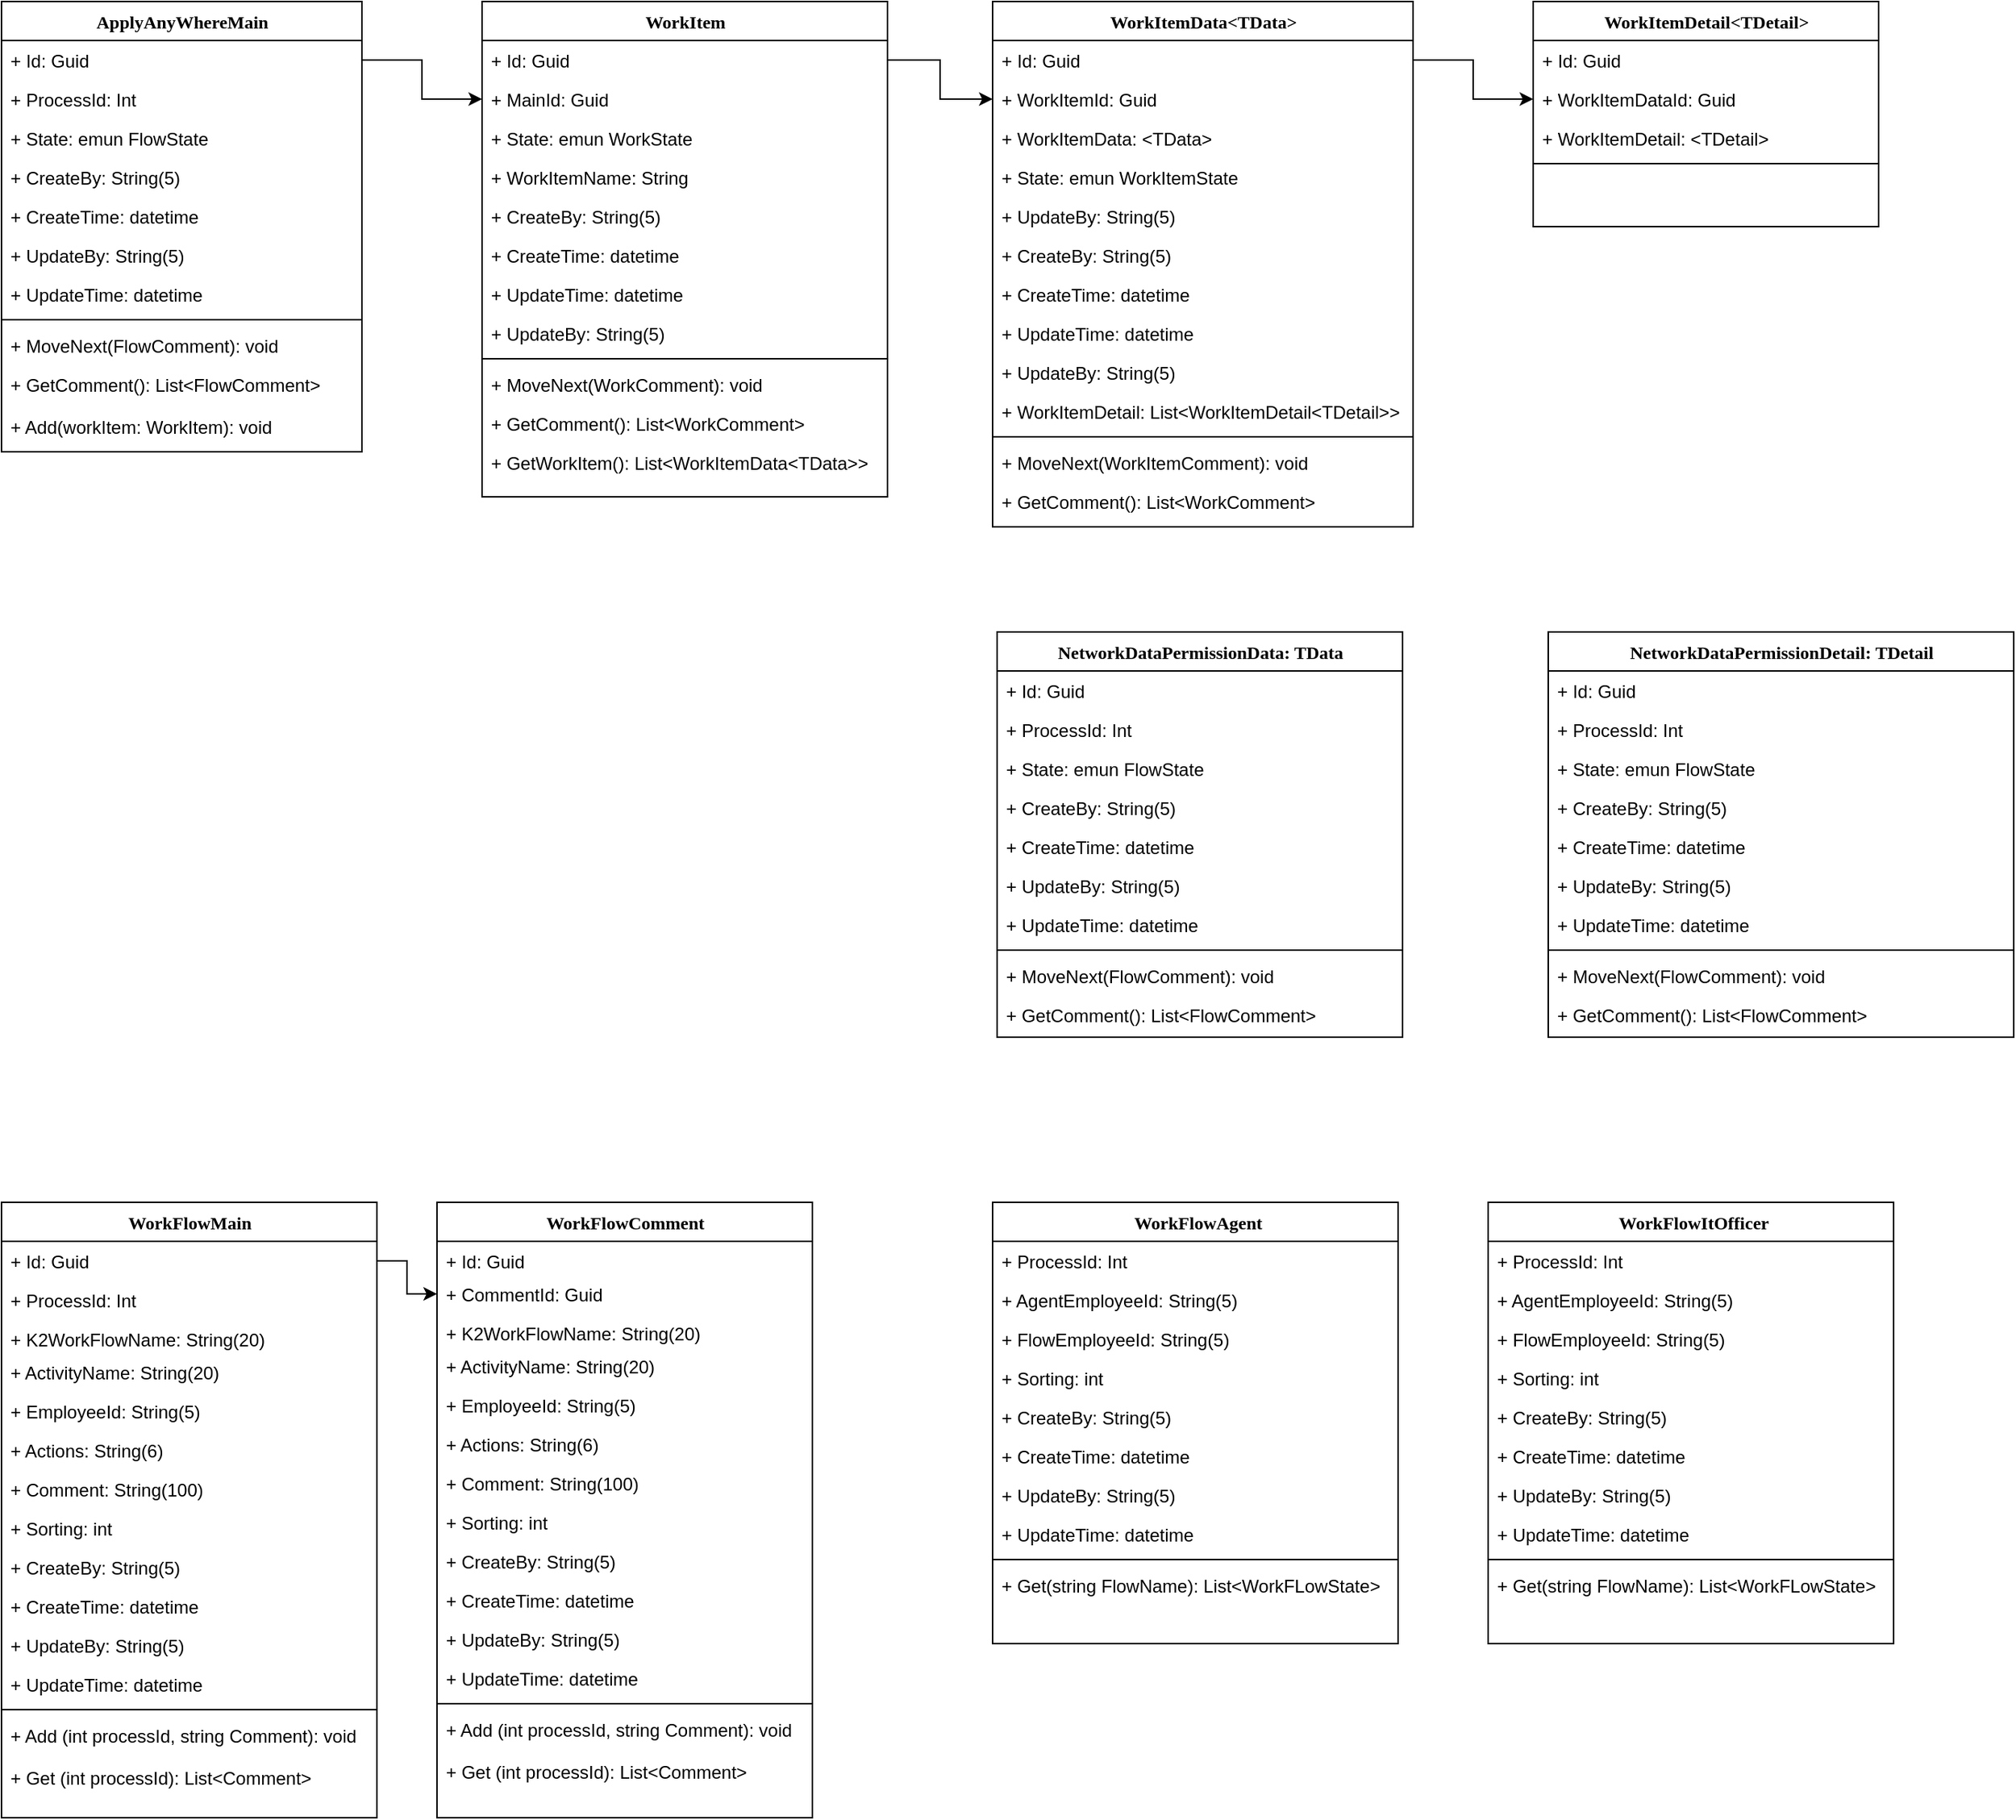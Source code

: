 <mxfile version="12.2.6" type="github" pages="1">
  <diagram name="Page-1" id="9f46799a-70d6-7492-0946-bef42562c5a5">
    <mxGraphModel dx="1339" dy="807" grid="1" gridSize="10" guides="1" tooltips="1" connect="1" arrows="1" fold="1" page="1" pageScale="1" pageWidth="1100" pageHeight="850" background="#ffffff" math="0" shadow="0">
      <root>
        <mxCell id="0"/>
        <mxCell id="1" parent="0"/>
        <mxCell id="78961159f06e98e8-56" value="WorkFlowMain" style="swimlane;html=1;fontStyle=1;align=center;verticalAlign=top;childLayout=stackLayout;horizontal=1;startSize=26;horizontalStack=0;resizeParent=1;resizeLast=0;collapsible=1;marginBottom=0;swimlaneFillColor=#ffffff;rounded=0;shadow=0;comic=0;labelBackgroundColor=none;strokeWidth=1;fillColor=none;fontFamily=Verdana;fontSize=12" parent="1" vertex="1">
          <mxGeometry x="30" y="820" width="250" height="410" as="geometry"/>
        </mxCell>
        <mxCell id="78961159f06e98e8-57" value="+ Id: Guid" style="text;html=1;strokeColor=none;fillColor=none;align=left;verticalAlign=top;spacingLeft=4;spacingRight=4;whiteSpace=wrap;overflow=hidden;rotatable=0;points=[[0,0.5],[1,0.5]];portConstraint=eastwest;" parent="78961159f06e98e8-56" vertex="1">
          <mxGeometry y="26" width="250" height="26" as="geometry"/>
        </mxCell>
        <mxCell id="78961159f06e98e8-59" value="+ ProcessId: Int" style="text;html=1;strokeColor=none;fillColor=none;align=left;verticalAlign=top;spacingLeft=4;spacingRight=4;whiteSpace=wrap;overflow=hidden;rotatable=0;points=[[0,0.5],[1,0.5]];portConstraint=eastwest;" parent="78961159f06e98e8-56" vertex="1">
          <mxGeometry y="52" width="250" height="26" as="geometry"/>
        </mxCell>
        <mxCell id="78961159f06e98e8-58" value="+ K2WorkFlowName: String(20)" style="text;html=1;strokeColor=none;fillColor=none;align=left;verticalAlign=top;spacingLeft=4;spacingRight=4;whiteSpace=wrap;overflow=hidden;rotatable=0;points=[[0,0.5],[1,0.5]];portConstraint=eastwest;" parent="78961159f06e98e8-56" vertex="1">
          <mxGeometry y="78" width="250" height="22" as="geometry"/>
        </mxCell>
        <mxCell id="78961159f06e98e8-60" value="+ ActivityName: String(20)" style="text;html=1;strokeColor=none;fillColor=none;align=left;verticalAlign=top;spacingLeft=4;spacingRight=4;whiteSpace=wrap;overflow=hidden;rotatable=0;points=[[0,0.5],[1,0.5]];portConstraint=eastwest;" parent="78961159f06e98e8-56" vertex="1">
          <mxGeometry y="100" width="250" height="26" as="geometry"/>
        </mxCell>
        <mxCell id="78961159f06e98e8-61" value="+ EmployeeId: String(5)" style="text;html=1;strokeColor=none;fillColor=none;align=left;verticalAlign=top;spacingLeft=4;spacingRight=4;whiteSpace=wrap;overflow=hidden;rotatable=0;points=[[0,0.5],[1,0.5]];portConstraint=eastwest;" parent="78961159f06e98e8-56" vertex="1">
          <mxGeometry y="126" width="250" height="26" as="geometry"/>
        </mxCell>
        <mxCell id="78961159f06e98e8-62" value="+ Actions: String(6)" style="text;html=1;strokeColor=none;fillColor=none;align=left;verticalAlign=top;spacingLeft=4;spacingRight=4;whiteSpace=wrap;overflow=hidden;rotatable=0;points=[[0,0.5],[1,0.5]];portConstraint=eastwest;" parent="78961159f06e98e8-56" vertex="1">
          <mxGeometry y="152" width="250" height="26" as="geometry"/>
        </mxCell>
        <mxCell id="78961159f06e98e8-63" value="+ Comment: String(100)" style="text;html=1;strokeColor=none;fillColor=none;align=left;verticalAlign=top;spacingLeft=4;spacingRight=4;whiteSpace=wrap;overflow=hidden;rotatable=0;points=[[0,0.5],[1,0.5]];portConstraint=eastwest;" parent="78961159f06e98e8-56" vertex="1">
          <mxGeometry y="178" width="250" height="26" as="geometry"/>
        </mxCell>
        <mxCell id="In3Ys8xlSH9vgpzraekV-3" value="+ Sorting: int" style="text;html=1;strokeColor=none;fillColor=none;align=left;verticalAlign=top;spacingLeft=4;spacingRight=4;whiteSpace=wrap;overflow=hidden;rotatable=0;points=[[0,0.5],[1,0.5]];portConstraint=eastwest;" parent="78961159f06e98e8-56" vertex="1">
          <mxGeometry y="204" width="250" height="26" as="geometry"/>
        </mxCell>
        <mxCell id="In3Ys8xlSH9vgpzraekV-7" value="+ CreateBy: String(5)" style="text;html=1;strokeColor=none;fillColor=none;align=left;verticalAlign=top;spacingLeft=4;spacingRight=4;whiteSpace=wrap;overflow=hidden;rotatable=0;points=[[0,0.5],[1,0.5]];portConstraint=eastwest;" parent="78961159f06e98e8-56" vertex="1">
          <mxGeometry y="230" width="250" height="26" as="geometry"/>
        </mxCell>
        <mxCell id="In3Ys8xlSH9vgpzraekV-4" value="+ CreateTime:&amp;nbsp;datetime" style="text;html=1;strokeColor=none;fillColor=none;align=left;verticalAlign=top;spacingLeft=4;spacingRight=4;whiteSpace=wrap;overflow=hidden;rotatable=0;points=[[0,0.5],[1,0.5]];portConstraint=eastwest;" parent="78961159f06e98e8-56" vertex="1">
          <mxGeometry y="256" width="250" height="26" as="geometry"/>
        </mxCell>
        <mxCell id="In3Ys8xlSH9vgpzraekV-6" value="+ UpdateBy: String(5)" style="text;html=1;strokeColor=none;fillColor=none;align=left;verticalAlign=top;spacingLeft=4;spacingRight=4;whiteSpace=wrap;overflow=hidden;rotatable=0;points=[[0,0.5],[1,0.5]];portConstraint=eastwest;" parent="78961159f06e98e8-56" vertex="1">
          <mxGeometry y="282" width="250" height="26" as="geometry"/>
        </mxCell>
        <mxCell id="In3Ys8xlSH9vgpzraekV-5" value="+ UpdateTime:&amp;nbsp;datetime" style="text;html=1;strokeColor=none;fillColor=none;align=left;verticalAlign=top;spacingLeft=4;spacingRight=4;whiteSpace=wrap;overflow=hidden;rotatable=0;points=[[0,0.5],[1,0.5]];portConstraint=eastwest;" parent="78961159f06e98e8-56" vertex="1">
          <mxGeometry y="308" width="250" height="26" as="geometry"/>
        </mxCell>
        <mxCell id="78961159f06e98e8-64" value="" style="line;html=1;strokeWidth=1;fillColor=none;align=left;verticalAlign=middle;spacingTop=-1;spacingLeft=3;spacingRight=3;rotatable=0;labelPosition=right;points=[];portConstraint=eastwest;" parent="78961159f06e98e8-56" vertex="1">
          <mxGeometry y="334" width="250" height="8" as="geometry"/>
        </mxCell>
        <mxCell id="78961159f06e98e8-65" value="+ Add (int processId, string Comment): void" style="text;html=1;strokeColor=none;fillColor=none;align=left;verticalAlign=top;spacingLeft=4;spacingRight=4;whiteSpace=wrap;overflow=hidden;rotatable=0;points=[[0,0.5],[1,0.5]];portConstraint=eastwest;" parent="78961159f06e98e8-56" vertex="1">
          <mxGeometry y="342" width="250" height="28" as="geometry"/>
        </mxCell>
        <mxCell id="78961159f06e98e8-66" value="+ Get (int processId): List&amp;lt;Comment&amp;gt;" style="text;html=1;strokeColor=none;fillColor=none;align=left;verticalAlign=top;spacingLeft=4;spacingRight=4;whiteSpace=wrap;overflow=hidden;rotatable=0;points=[[0,0.5],[1,0.5]];portConstraint=eastwest;" parent="78961159f06e98e8-56" vertex="1">
          <mxGeometry y="370" width="250" height="30" as="geometry"/>
        </mxCell>
        <mxCell id="78961159f06e98e8-69" value="&amp;nbsp;WorkFlowAgent" style="swimlane;html=1;fontStyle=1;align=center;verticalAlign=top;childLayout=stackLayout;horizontal=1;startSize=26;horizontalStack=0;resizeParent=1;resizeLast=0;collapsible=1;marginBottom=0;swimlaneFillColor=#ffffff;rounded=0;shadow=0;comic=0;labelBackgroundColor=none;strokeWidth=1;fillColor=none;fontFamily=Verdana;fontSize=12" parent="1" vertex="1">
          <mxGeometry x="690" y="820" width="270" height="294" as="geometry"/>
        </mxCell>
        <mxCell id="In3Ys8xlSH9vgpzraekV-76" value="+ ProcessId: Int" style="text;html=1;strokeColor=none;fillColor=none;align=left;verticalAlign=top;spacingLeft=4;spacingRight=4;whiteSpace=wrap;overflow=hidden;rotatable=0;points=[[0,0.5],[1,0.5]];portConstraint=eastwest;" parent="78961159f06e98e8-69" vertex="1">
          <mxGeometry y="26" width="270" height="26" as="geometry"/>
        </mxCell>
        <mxCell id="78961159f06e98e8-72" value="+ AgentEmployeeId: String(5)" style="text;html=1;strokeColor=none;fillColor=none;align=left;verticalAlign=top;spacingLeft=4;spacingRight=4;whiteSpace=wrap;overflow=hidden;rotatable=0;points=[[0,0.5],[1,0.5]];portConstraint=eastwest;" parent="78961159f06e98e8-69" vertex="1">
          <mxGeometry y="52" width="270" height="26" as="geometry"/>
        </mxCell>
        <mxCell id="In3Ys8xlSH9vgpzraekV-77" value="+ FlowEmployeeId: String(5)" style="text;html=1;strokeColor=none;fillColor=none;align=left;verticalAlign=top;spacingLeft=4;spacingRight=4;whiteSpace=wrap;overflow=hidden;rotatable=0;points=[[0,0.5],[1,0.5]];portConstraint=eastwest;" parent="78961159f06e98e8-69" vertex="1">
          <mxGeometry y="78" width="270" height="26" as="geometry"/>
        </mxCell>
        <mxCell id="In3Ys8xlSH9vgpzraekV-8" value="+ Sorting: int" style="text;html=1;strokeColor=none;fillColor=none;align=left;verticalAlign=top;spacingLeft=4;spacingRight=4;whiteSpace=wrap;overflow=hidden;rotatable=0;points=[[0,0.5],[1,0.5]];portConstraint=eastwest;" parent="78961159f06e98e8-69" vertex="1">
          <mxGeometry y="104" width="270" height="26" as="geometry"/>
        </mxCell>
        <mxCell id="In3Ys8xlSH9vgpzraekV-10" value="+ CreateBy: String(5)" style="text;html=1;strokeColor=none;fillColor=none;align=left;verticalAlign=top;spacingLeft=4;spacingRight=4;whiteSpace=wrap;overflow=hidden;rotatable=0;points=[[0,0.5],[1,0.5]];portConstraint=eastwest;" parent="78961159f06e98e8-69" vertex="1">
          <mxGeometry y="130" width="270" height="26" as="geometry"/>
        </mxCell>
        <mxCell id="In3Ys8xlSH9vgpzraekV-9" value="+ CreateTime:&amp;nbsp;datetime" style="text;html=1;strokeColor=none;fillColor=none;align=left;verticalAlign=top;spacingLeft=4;spacingRight=4;whiteSpace=wrap;overflow=hidden;rotatable=0;points=[[0,0.5],[1,0.5]];portConstraint=eastwest;" parent="78961159f06e98e8-69" vertex="1">
          <mxGeometry y="156" width="270" height="26" as="geometry"/>
        </mxCell>
        <mxCell id="In3Ys8xlSH9vgpzraekV-12" value="+ UpdateBy: String(5)" style="text;html=1;strokeColor=none;fillColor=none;align=left;verticalAlign=top;spacingLeft=4;spacingRight=4;whiteSpace=wrap;overflow=hidden;rotatable=0;points=[[0,0.5],[1,0.5]];portConstraint=eastwest;" parent="78961159f06e98e8-69" vertex="1">
          <mxGeometry y="182" width="270" height="26" as="geometry"/>
        </mxCell>
        <mxCell id="In3Ys8xlSH9vgpzraekV-11" value="+ UpdateTime:&amp;nbsp;datetime" style="text;html=1;strokeColor=none;fillColor=none;align=left;verticalAlign=top;spacingLeft=4;spacingRight=4;whiteSpace=wrap;overflow=hidden;rotatable=0;points=[[0,0.5],[1,0.5]];portConstraint=eastwest;" parent="78961159f06e98e8-69" vertex="1">
          <mxGeometry y="208" width="270" height="26" as="geometry"/>
        </mxCell>
        <mxCell id="78961159f06e98e8-77" value="" style="line;html=1;strokeWidth=1;fillColor=none;align=left;verticalAlign=middle;spacingTop=-1;spacingLeft=3;spacingRight=3;rotatable=0;labelPosition=right;points=[];portConstraint=eastwest;" parent="78961159f06e98e8-69" vertex="1">
          <mxGeometry y="234" width="270" height="8" as="geometry"/>
        </mxCell>
        <mxCell id="78961159f06e98e8-78" value="+ Get(string FlowName): List&amp;lt;WorkFLowState&amp;gt;" style="text;html=1;strokeColor=none;fillColor=none;align=left;verticalAlign=top;spacingLeft=4;spacingRight=4;whiteSpace=wrap;overflow=hidden;rotatable=0;points=[[0,0.5],[1,0.5]];portConstraint=eastwest;" parent="78961159f06e98e8-69" vertex="1">
          <mxGeometry y="242" width="270" height="26" as="geometry"/>
        </mxCell>
        <mxCell id="78961159f06e98e8-82" value="ApplyAnyWhereMain" style="swimlane;html=1;fontStyle=1;align=center;verticalAlign=top;childLayout=stackLayout;horizontal=1;startSize=26;horizontalStack=0;resizeParent=1;resizeLast=0;collapsible=1;marginBottom=0;swimlaneFillColor=#ffffff;rounded=0;shadow=0;comic=0;labelBackgroundColor=none;strokeWidth=1;fillColor=none;fontFamily=Verdana;fontSize=12" parent="1" vertex="1">
          <mxGeometry x="30" y="20" width="240" height="300" as="geometry"/>
        </mxCell>
        <mxCell id="In3Ys8xlSH9vgpzraekV-13" value="+ Id: Guid" style="text;html=1;strokeColor=none;fillColor=none;align=left;verticalAlign=top;spacingLeft=4;spacingRight=4;whiteSpace=wrap;overflow=hidden;rotatable=0;points=[[0,0.5],[1,0.5]];portConstraint=eastwest;" parent="78961159f06e98e8-82" vertex="1">
          <mxGeometry y="26" width="240" height="26" as="geometry"/>
        </mxCell>
        <mxCell id="In3Ys8xlSH9vgpzraekV-14" value="+ ProcessId: Int" style="text;html=1;strokeColor=none;fillColor=none;align=left;verticalAlign=top;spacingLeft=4;spacingRight=4;whiteSpace=wrap;overflow=hidden;rotatable=0;points=[[0,0.5],[1,0.5]];portConstraint=eastwest;" parent="78961159f06e98e8-82" vertex="1">
          <mxGeometry y="52" width="240" height="26" as="geometry"/>
        </mxCell>
        <mxCell id="78961159f06e98e8-83" value="+ State:&amp;nbsp;emun FlowState" style="text;html=1;strokeColor=none;fillColor=none;align=left;verticalAlign=top;spacingLeft=4;spacingRight=4;whiteSpace=wrap;overflow=hidden;rotatable=0;points=[[0,0.5],[1,0.5]];portConstraint=eastwest;" parent="78961159f06e98e8-82" vertex="1">
          <mxGeometry y="78" width="240" height="26" as="geometry"/>
        </mxCell>
        <mxCell id="In3Ys8xlSH9vgpzraekV-17" value="+ CreateBy: String(5)" style="text;html=1;strokeColor=none;fillColor=none;align=left;verticalAlign=top;spacingLeft=4;spacingRight=4;whiteSpace=wrap;overflow=hidden;rotatable=0;points=[[0,0.5],[1,0.5]];portConstraint=eastwest;" parent="78961159f06e98e8-82" vertex="1">
          <mxGeometry y="104" width="240" height="26" as="geometry"/>
        </mxCell>
        <mxCell id="In3Ys8xlSH9vgpzraekV-16" value="+ CreateTime:&amp;nbsp;datetime" style="text;html=1;strokeColor=none;fillColor=none;align=left;verticalAlign=top;spacingLeft=4;spacingRight=4;whiteSpace=wrap;overflow=hidden;rotatable=0;points=[[0,0.5],[1,0.5]];portConstraint=eastwest;" parent="78961159f06e98e8-82" vertex="1">
          <mxGeometry y="130" width="240" height="26" as="geometry"/>
        </mxCell>
        <mxCell id="In3Ys8xlSH9vgpzraekV-19" value="+ UpdateBy: String(5)" style="text;html=1;strokeColor=none;fillColor=none;align=left;verticalAlign=top;spacingLeft=4;spacingRight=4;whiteSpace=wrap;overflow=hidden;rotatable=0;points=[[0,0.5],[1,0.5]];portConstraint=eastwest;" parent="78961159f06e98e8-82" vertex="1">
          <mxGeometry y="156" width="240" height="26" as="geometry"/>
        </mxCell>
        <mxCell id="In3Ys8xlSH9vgpzraekV-18" value="+ UpdateTime:&amp;nbsp;datetime" style="text;html=1;strokeColor=none;fillColor=none;align=left;verticalAlign=top;spacingLeft=4;spacingRight=4;whiteSpace=wrap;overflow=hidden;rotatable=0;points=[[0,0.5],[1,0.5]];portConstraint=eastwest;" parent="78961159f06e98e8-82" vertex="1">
          <mxGeometry y="182" width="240" height="26" as="geometry"/>
        </mxCell>
        <mxCell id="78961159f06e98e8-90" value="" style="line;html=1;strokeWidth=1;fillColor=none;align=left;verticalAlign=middle;spacingTop=-1;spacingLeft=3;spacingRight=3;rotatable=0;labelPosition=right;points=[];portConstraint=eastwest;" parent="78961159f06e98e8-82" vertex="1">
          <mxGeometry y="208" width="240" height="8" as="geometry"/>
        </mxCell>
        <mxCell id="78961159f06e98e8-91" value="+ MoveNext(FlowComment): void" style="text;html=1;strokeColor=none;fillColor=none;align=left;verticalAlign=top;spacingLeft=4;spacingRight=4;whiteSpace=wrap;overflow=hidden;rotatable=0;points=[[0,0.5],[1,0.5]];portConstraint=eastwest;" parent="78961159f06e98e8-82" vertex="1">
          <mxGeometry y="216" width="240" height="26" as="geometry"/>
        </mxCell>
        <mxCell id="78961159f06e98e8-94" value="+ GetComment(): List&amp;lt;FlowComment&amp;gt;" style="text;html=1;strokeColor=none;fillColor=none;align=left;verticalAlign=top;spacingLeft=4;spacingRight=4;whiteSpace=wrap;overflow=hidden;rotatable=0;points=[[0,0.5],[1,0.5]];portConstraint=eastwest;" parent="78961159f06e98e8-82" vertex="1">
          <mxGeometry y="242" width="240" height="28" as="geometry"/>
        </mxCell>
        <mxCell id="j1_fkVhK-529KlRFZJIv-35" value="+ Add(workItem: WorkItem): void" style="text;html=1;strokeColor=none;fillColor=none;align=left;verticalAlign=top;spacingLeft=4;spacingRight=4;whiteSpace=wrap;overflow=hidden;rotatable=0;points=[[0,0.5],[1,0.5]];portConstraint=eastwest;" vertex="1" parent="78961159f06e98e8-82">
          <mxGeometry y="270" width="240" height="28" as="geometry"/>
        </mxCell>
        <mxCell id="78961159f06e98e8-95" value="WorkItem" style="swimlane;html=1;fontStyle=1;align=center;verticalAlign=top;childLayout=stackLayout;horizontal=1;startSize=26;horizontalStack=0;resizeParent=1;resizeLast=0;collapsible=1;marginBottom=0;swimlaneFillColor=#ffffff;rounded=0;shadow=0;comic=0;labelBackgroundColor=none;strokeWidth=1;fillColor=none;fontFamily=Verdana;fontSize=12" parent="1" vertex="1">
          <mxGeometry x="350" y="20" width="270" height="330" as="geometry"/>
        </mxCell>
        <mxCell id="78961159f06e98e8-96" value="+ Id: Guid" style="text;html=1;strokeColor=none;fillColor=none;align=left;verticalAlign=top;spacingLeft=4;spacingRight=4;whiteSpace=wrap;overflow=hidden;rotatable=0;points=[[0,0.5],[1,0.5]];portConstraint=eastwest;" parent="78961159f06e98e8-95" vertex="1">
          <mxGeometry y="26" width="270" height="26" as="geometry"/>
        </mxCell>
        <mxCell id="78961159f06e98e8-97" value="+ MainId: Guid" style="text;html=1;strokeColor=none;fillColor=none;align=left;verticalAlign=top;spacingLeft=4;spacingRight=4;whiteSpace=wrap;overflow=hidden;rotatable=0;points=[[0,0.5],[1,0.5]];portConstraint=eastwest;" parent="78961159f06e98e8-95" vertex="1">
          <mxGeometry y="52" width="270" height="26" as="geometry"/>
        </mxCell>
        <mxCell id="In3Ys8xlSH9vgpzraekV-54" value="+ State:&amp;nbsp;emun WorkState" style="text;html=1;strokeColor=none;fillColor=none;align=left;verticalAlign=top;spacingLeft=4;spacingRight=4;whiteSpace=wrap;overflow=hidden;rotatable=0;points=[[0,0.5],[1,0.5]];portConstraint=eastwest;" parent="78961159f06e98e8-95" vertex="1">
          <mxGeometry y="78" width="270" height="26" as="geometry"/>
        </mxCell>
        <mxCell id="78961159f06e98e8-98" value="+ WorkItemName: String" style="text;html=1;strokeColor=none;fillColor=none;align=left;verticalAlign=top;spacingLeft=4;spacingRight=4;whiteSpace=wrap;overflow=hidden;rotatable=0;points=[[0,0.5],[1,0.5]];portConstraint=eastwest;" parent="78961159f06e98e8-95" vertex="1">
          <mxGeometry y="104" width="270" height="26" as="geometry"/>
        </mxCell>
        <mxCell id="In3Ys8xlSH9vgpzraekV-23" value="+ CreateBy: String(5)" style="text;html=1;strokeColor=none;fillColor=none;align=left;verticalAlign=top;spacingLeft=4;spacingRight=4;whiteSpace=wrap;overflow=hidden;rotatable=0;points=[[0,0.5],[1,0.5]];portConstraint=eastwest;" parent="78961159f06e98e8-95" vertex="1">
          <mxGeometry y="130" width="270" height="26" as="geometry"/>
        </mxCell>
        <mxCell id="In3Ys8xlSH9vgpzraekV-20" value="+ CreateTime:&amp;nbsp;datetime" style="text;html=1;strokeColor=none;fillColor=none;align=left;verticalAlign=top;spacingLeft=4;spacingRight=4;whiteSpace=wrap;overflow=hidden;rotatable=0;points=[[0,0.5],[1,0.5]];portConstraint=eastwest;" parent="78961159f06e98e8-95" vertex="1">
          <mxGeometry y="156" width="270" height="26" as="geometry"/>
        </mxCell>
        <mxCell id="In3Ys8xlSH9vgpzraekV-22" value="+ UpdateTime:&amp;nbsp;datetime" style="text;html=1;strokeColor=none;fillColor=none;align=left;verticalAlign=top;spacingLeft=4;spacingRight=4;whiteSpace=wrap;overflow=hidden;rotatable=0;points=[[0,0.5],[1,0.5]];portConstraint=eastwest;" parent="78961159f06e98e8-95" vertex="1">
          <mxGeometry y="182" width="270" height="26" as="geometry"/>
        </mxCell>
        <mxCell id="In3Ys8xlSH9vgpzraekV-21" value="+ UpdateBy: String(5)" style="text;html=1;strokeColor=none;fillColor=none;align=left;verticalAlign=top;spacingLeft=4;spacingRight=4;whiteSpace=wrap;overflow=hidden;rotatable=0;points=[[0,0.5],[1,0.5]];portConstraint=eastwest;" parent="78961159f06e98e8-95" vertex="1">
          <mxGeometry y="208" width="270" height="26" as="geometry"/>
        </mxCell>
        <mxCell id="78961159f06e98e8-103" value="" style="line;html=1;strokeWidth=1;fillColor=none;align=left;verticalAlign=middle;spacingTop=-1;spacingLeft=3;spacingRight=3;rotatable=0;labelPosition=right;points=[];portConstraint=eastwest;" parent="78961159f06e98e8-95" vertex="1">
          <mxGeometry y="234" width="270" height="8" as="geometry"/>
        </mxCell>
        <mxCell id="In3Ys8xlSH9vgpzraekV-58" value="+ MoveNext(WorkComment): void" style="text;html=1;strokeColor=none;fillColor=none;align=left;verticalAlign=top;spacingLeft=4;spacingRight=4;whiteSpace=wrap;overflow=hidden;rotatable=0;points=[[0,0.5],[1,0.5]];portConstraint=eastwest;" parent="78961159f06e98e8-95" vertex="1">
          <mxGeometry y="242" width="270" height="26" as="geometry"/>
        </mxCell>
        <mxCell id="In3Ys8xlSH9vgpzraekV-59" value="+ GetComment(): List&amp;lt;WorkComment&amp;gt;" style="text;html=1;strokeColor=none;fillColor=none;align=left;verticalAlign=top;spacingLeft=4;spacingRight=4;whiteSpace=wrap;overflow=hidden;rotatable=0;points=[[0,0.5],[1,0.5]];portConstraint=eastwest;" parent="78961159f06e98e8-95" vertex="1">
          <mxGeometry y="268" width="270" height="26" as="geometry"/>
        </mxCell>
        <mxCell id="j1_fkVhK-529KlRFZJIv-10" value="+ GetWorkItem(): List&amp;lt;WorkItemData&amp;lt;TData&amp;gt;&amp;gt;" style="text;html=1;strokeColor=none;fillColor=none;align=left;verticalAlign=top;spacingLeft=4;spacingRight=4;whiteSpace=wrap;overflow=hidden;rotatable=0;points=[[0,0.5],[1,0.5]];portConstraint=eastwest;" vertex="1" parent="78961159f06e98e8-95">
          <mxGeometry y="294" width="270" height="26" as="geometry"/>
        </mxCell>
        <mxCell id="In3Ys8xlSH9vgpzraekV-61" value="WorkItemData&amp;lt;TData&amp;gt;" style="swimlane;html=1;fontStyle=1;align=center;verticalAlign=top;childLayout=stackLayout;horizontal=1;startSize=26;horizontalStack=0;resizeParent=1;resizeLast=0;collapsible=1;marginBottom=0;swimlaneFillColor=#ffffff;rounded=0;shadow=0;comic=0;labelBackgroundColor=none;strokeWidth=1;fillColor=none;fontFamily=Verdana;fontSize=12" parent="1" vertex="1">
          <mxGeometry x="690" y="20" width="280" height="350" as="geometry"/>
        </mxCell>
        <mxCell id="In3Ys8xlSH9vgpzraekV-62" value="+ Id: Guid" style="text;html=1;strokeColor=none;fillColor=none;align=left;verticalAlign=top;spacingLeft=4;spacingRight=4;whiteSpace=wrap;overflow=hidden;rotatable=0;points=[[0,0.5],[1,0.5]];portConstraint=eastwest;" parent="In3Ys8xlSH9vgpzraekV-61" vertex="1">
          <mxGeometry y="26" width="280" height="26" as="geometry"/>
        </mxCell>
        <mxCell id="In3Ys8xlSH9vgpzraekV-63" value="+ WorkItemId: Guid" style="text;html=1;strokeColor=none;fillColor=none;align=left;verticalAlign=top;spacingLeft=4;spacingRight=4;whiteSpace=wrap;overflow=hidden;rotatable=0;points=[[0,0.5],[1,0.5]];portConstraint=eastwest;" parent="In3Ys8xlSH9vgpzraekV-61" vertex="1">
          <mxGeometry y="52" width="280" height="26" as="geometry"/>
        </mxCell>
        <mxCell id="In3Ys8xlSH9vgpzraekV-65" value="+ WorkItemData: &amp;lt;TData&amp;gt;" style="text;html=1;strokeColor=none;fillColor=none;align=left;verticalAlign=top;spacingLeft=4;spacingRight=4;whiteSpace=wrap;overflow=hidden;rotatable=0;points=[[0,0.5],[1,0.5]];portConstraint=eastwest;" parent="In3Ys8xlSH9vgpzraekV-61" vertex="1">
          <mxGeometry y="78" width="280" height="26" as="geometry"/>
        </mxCell>
        <mxCell id="j1_fkVhK-529KlRFZJIv-8" value="+ State:&amp;nbsp;emun WorkItemState" style="text;html=1;strokeColor=none;fillColor=none;align=left;verticalAlign=top;spacingLeft=4;spacingRight=4;whiteSpace=wrap;overflow=hidden;rotatable=0;points=[[0,0.5],[1,0.5]];portConstraint=eastwest;" vertex="1" parent="In3Ys8xlSH9vgpzraekV-61">
          <mxGeometry y="104" width="280" height="26" as="geometry"/>
        </mxCell>
        <mxCell id="j1_fkVhK-529KlRFZJIv-7" value="+ UpdateBy: String(5)" style="text;html=1;strokeColor=none;fillColor=none;align=left;verticalAlign=top;spacingLeft=4;spacingRight=4;whiteSpace=wrap;overflow=hidden;rotatable=0;points=[[0,0.5],[1,0.5]];portConstraint=eastwest;" vertex="1" parent="In3Ys8xlSH9vgpzraekV-61">
          <mxGeometry y="130" width="280" height="26" as="geometry"/>
        </mxCell>
        <mxCell id="In3Ys8xlSH9vgpzraekV-67" value="+ CreateBy: String(5)" style="text;html=1;strokeColor=none;fillColor=none;align=left;verticalAlign=top;spacingLeft=4;spacingRight=4;whiteSpace=wrap;overflow=hidden;rotatable=0;points=[[0,0.5],[1,0.5]];portConstraint=eastwest;" parent="In3Ys8xlSH9vgpzraekV-61" vertex="1">
          <mxGeometry y="156" width="280" height="26" as="geometry"/>
        </mxCell>
        <mxCell id="In3Ys8xlSH9vgpzraekV-66" value="+ CreateTime:&amp;nbsp;datetime" style="text;html=1;strokeColor=none;fillColor=none;align=left;verticalAlign=top;spacingLeft=4;spacingRight=4;whiteSpace=wrap;overflow=hidden;rotatable=0;points=[[0,0.5],[1,0.5]];portConstraint=eastwest;" parent="In3Ys8xlSH9vgpzraekV-61" vertex="1">
          <mxGeometry y="182" width="280" height="26" as="geometry"/>
        </mxCell>
        <mxCell id="In3Ys8xlSH9vgpzraekV-68" value="+ UpdateTime:&amp;nbsp;datetime" style="text;html=1;strokeColor=none;fillColor=none;align=left;verticalAlign=top;spacingLeft=4;spacingRight=4;whiteSpace=wrap;overflow=hidden;rotatable=0;points=[[0,0.5],[1,0.5]];portConstraint=eastwest;" parent="In3Ys8xlSH9vgpzraekV-61" vertex="1">
          <mxGeometry y="208" width="280" height="26" as="geometry"/>
        </mxCell>
        <mxCell id="In3Ys8xlSH9vgpzraekV-69" value="+ UpdateBy: String(5)" style="text;html=1;strokeColor=none;fillColor=none;align=left;verticalAlign=top;spacingLeft=4;spacingRight=4;whiteSpace=wrap;overflow=hidden;rotatable=0;points=[[0,0.5],[1,0.5]];portConstraint=eastwest;" parent="In3Ys8xlSH9vgpzraekV-61" vertex="1">
          <mxGeometry y="234" width="280" height="26" as="geometry"/>
        </mxCell>
        <mxCell id="j1_fkVhK-529KlRFZJIv-11" value="+ WorkItemDetail: List&amp;lt;WorkItemDetail&amp;lt;TDetail&amp;gt;&amp;gt;" style="text;html=1;strokeColor=none;fillColor=none;align=left;verticalAlign=top;spacingLeft=4;spacingRight=4;whiteSpace=wrap;overflow=hidden;rotatable=0;points=[[0,0.5],[1,0.5]];portConstraint=eastwest;" vertex="1" parent="In3Ys8xlSH9vgpzraekV-61">
          <mxGeometry y="260" width="280" height="26" as="geometry"/>
        </mxCell>
        <mxCell id="In3Ys8xlSH9vgpzraekV-70" value="" style="line;html=1;strokeWidth=1;fillColor=none;align=left;verticalAlign=middle;spacingTop=-1;spacingLeft=3;spacingRight=3;rotatable=0;labelPosition=right;points=[];portConstraint=eastwest;" parent="In3Ys8xlSH9vgpzraekV-61" vertex="1">
          <mxGeometry y="286" width="280" height="8" as="geometry"/>
        </mxCell>
        <mxCell id="j1_fkVhK-529KlRFZJIv-6" value="+ MoveNext(WorkItemComment): void" style="text;html=1;strokeColor=none;fillColor=none;align=left;verticalAlign=top;spacingLeft=4;spacingRight=4;whiteSpace=wrap;overflow=hidden;rotatable=0;points=[[0,0.5],[1,0.5]];portConstraint=eastwest;" vertex="1" parent="In3Ys8xlSH9vgpzraekV-61">
          <mxGeometry y="294" width="280" height="26" as="geometry"/>
        </mxCell>
        <mxCell id="j1_fkVhK-529KlRFZJIv-9" value="+ GetComment(): List&amp;lt;WorkComment&amp;gt;" style="text;html=1;strokeColor=none;fillColor=none;align=left;verticalAlign=top;spacingLeft=4;spacingRight=4;whiteSpace=wrap;overflow=hidden;rotatable=0;points=[[0,0.5],[1,0.5]];portConstraint=eastwest;" vertex="1" parent="In3Ys8xlSH9vgpzraekV-61">
          <mxGeometry y="320" width="280" height="26" as="geometry"/>
        </mxCell>
        <mxCell id="In3Ys8xlSH9vgpzraekV-78" value="&amp;nbsp;WorkFlowItOfficer" style="swimlane;html=1;fontStyle=1;align=center;verticalAlign=top;childLayout=stackLayout;horizontal=1;startSize=26;horizontalStack=0;resizeParent=1;resizeLast=0;collapsible=1;marginBottom=0;swimlaneFillColor=#ffffff;rounded=0;shadow=0;comic=0;labelBackgroundColor=none;strokeWidth=1;fillColor=none;fontFamily=Verdana;fontSize=12" parent="1" vertex="1">
          <mxGeometry x="1020" y="820" width="270" height="294" as="geometry"/>
        </mxCell>
        <mxCell id="In3Ys8xlSH9vgpzraekV-79" value="+ ProcessId: Int" style="text;html=1;strokeColor=none;fillColor=none;align=left;verticalAlign=top;spacingLeft=4;spacingRight=4;whiteSpace=wrap;overflow=hidden;rotatable=0;points=[[0,0.5],[1,0.5]];portConstraint=eastwest;" parent="In3Ys8xlSH9vgpzraekV-78" vertex="1">
          <mxGeometry y="26" width="270" height="26" as="geometry"/>
        </mxCell>
        <mxCell id="In3Ys8xlSH9vgpzraekV-80" value="+ AgentEmployeeId: String(5)" style="text;html=1;strokeColor=none;fillColor=none;align=left;verticalAlign=top;spacingLeft=4;spacingRight=4;whiteSpace=wrap;overflow=hidden;rotatable=0;points=[[0,0.5],[1,0.5]];portConstraint=eastwest;" parent="In3Ys8xlSH9vgpzraekV-78" vertex="1">
          <mxGeometry y="52" width="270" height="26" as="geometry"/>
        </mxCell>
        <mxCell id="In3Ys8xlSH9vgpzraekV-81" value="+ FlowEmployeeId: String(5)" style="text;html=1;strokeColor=none;fillColor=none;align=left;verticalAlign=top;spacingLeft=4;spacingRight=4;whiteSpace=wrap;overflow=hidden;rotatable=0;points=[[0,0.5],[1,0.5]];portConstraint=eastwest;" parent="In3Ys8xlSH9vgpzraekV-78" vertex="1">
          <mxGeometry y="78" width="270" height="26" as="geometry"/>
        </mxCell>
        <mxCell id="In3Ys8xlSH9vgpzraekV-82" value="+ Sorting: int" style="text;html=1;strokeColor=none;fillColor=none;align=left;verticalAlign=top;spacingLeft=4;spacingRight=4;whiteSpace=wrap;overflow=hidden;rotatable=0;points=[[0,0.5],[1,0.5]];portConstraint=eastwest;" parent="In3Ys8xlSH9vgpzraekV-78" vertex="1">
          <mxGeometry y="104" width="270" height="26" as="geometry"/>
        </mxCell>
        <mxCell id="In3Ys8xlSH9vgpzraekV-84" value="+ CreateBy: String(5)" style="text;html=1;strokeColor=none;fillColor=none;align=left;verticalAlign=top;spacingLeft=4;spacingRight=4;whiteSpace=wrap;overflow=hidden;rotatable=0;points=[[0,0.5],[1,0.5]];portConstraint=eastwest;" parent="In3Ys8xlSH9vgpzraekV-78" vertex="1">
          <mxGeometry y="130" width="270" height="26" as="geometry"/>
        </mxCell>
        <mxCell id="In3Ys8xlSH9vgpzraekV-83" value="+ CreateTime:&amp;nbsp;datetime" style="text;html=1;strokeColor=none;fillColor=none;align=left;verticalAlign=top;spacingLeft=4;spacingRight=4;whiteSpace=wrap;overflow=hidden;rotatable=0;points=[[0,0.5],[1,0.5]];portConstraint=eastwest;" parent="In3Ys8xlSH9vgpzraekV-78" vertex="1">
          <mxGeometry y="156" width="270" height="26" as="geometry"/>
        </mxCell>
        <mxCell id="In3Ys8xlSH9vgpzraekV-85" value="+ UpdateBy: String(5)" style="text;html=1;strokeColor=none;fillColor=none;align=left;verticalAlign=top;spacingLeft=4;spacingRight=4;whiteSpace=wrap;overflow=hidden;rotatable=0;points=[[0,0.5],[1,0.5]];portConstraint=eastwest;" parent="In3Ys8xlSH9vgpzraekV-78" vertex="1">
          <mxGeometry y="182" width="270" height="26" as="geometry"/>
        </mxCell>
        <mxCell id="In3Ys8xlSH9vgpzraekV-86" value="+ UpdateTime:&amp;nbsp;datetime" style="text;html=1;strokeColor=none;fillColor=none;align=left;verticalAlign=top;spacingLeft=4;spacingRight=4;whiteSpace=wrap;overflow=hidden;rotatable=0;points=[[0,0.5],[1,0.5]];portConstraint=eastwest;" parent="In3Ys8xlSH9vgpzraekV-78" vertex="1">
          <mxGeometry y="208" width="270" height="26" as="geometry"/>
        </mxCell>
        <mxCell id="In3Ys8xlSH9vgpzraekV-87" value="" style="line;html=1;strokeWidth=1;fillColor=none;align=left;verticalAlign=middle;spacingTop=-1;spacingLeft=3;spacingRight=3;rotatable=0;labelPosition=right;points=[];portConstraint=eastwest;" parent="In3Ys8xlSH9vgpzraekV-78" vertex="1">
          <mxGeometry y="234" width="270" height="8" as="geometry"/>
        </mxCell>
        <mxCell id="In3Ys8xlSH9vgpzraekV-88" value="+ Get(string FlowName): List&amp;lt;WorkFLowState&amp;gt;" style="text;html=1;strokeColor=none;fillColor=none;align=left;verticalAlign=top;spacingLeft=4;spacingRight=4;whiteSpace=wrap;overflow=hidden;rotatable=0;points=[[0,0.5],[1,0.5]];portConstraint=eastwest;" parent="In3Ys8xlSH9vgpzraekV-78" vertex="1">
          <mxGeometry y="242" width="270" height="26" as="geometry"/>
        </mxCell>
        <mxCell id="In3Ys8xlSH9vgpzraekV-90" value="WorkItemDetail&amp;lt;TDetail&amp;gt;" style="swimlane;html=1;fontStyle=1;align=center;verticalAlign=top;childLayout=stackLayout;horizontal=1;startSize=26;horizontalStack=0;resizeParent=1;resizeLast=0;collapsible=1;marginBottom=0;swimlaneFillColor=#ffffff;rounded=0;shadow=0;comic=0;labelBackgroundColor=none;strokeWidth=1;fillColor=none;fontFamily=Verdana;fontSize=12" parent="1" vertex="1">
          <mxGeometry x="1050" y="20" width="230" height="150" as="geometry"/>
        </mxCell>
        <mxCell id="In3Ys8xlSH9vgpzraekV-91" value="+ Id: Guid" style="text;html=1;strokeColor=none;fillColor=none;align=left;verticalAlign=top;spacingLeft=4;spacingRight=4;whiteSpace=wrap;overflow=hidden;rotatable=0;points=[[0,0.5],[1,0.5]];portConstraint=eastwest;" parent="In3Ys8xlSH9vgpzraekV-90" vertex="1">
          <mxGeometry y="26" width="230" height="26" as="geometry"/>
        </mxCell>
        <mxCell id="In3Ys8xlSH9vgpzraekV-92" value="+ WorkItemDataId: Guid" style="text;html=1;strokeColor=none;fillColor=none;align=left;verticalAlign=top;spacingLeft=4;spacingRight=4;whiteSpace=wrap;overflow=hidden;rotatable=0;points=[[0,0.5],[1,0.5]];portConstraint=eastwest;" parent="In3Ys8xlSH9vgpzraekV-90" vertex="1">
          <mxGeometry y="52" width="230" height="26" as="geometry"/>
        </mxCell>
        <mxCell id="In3Ys8xlSH9vgpzraekV-94" value="+ WorkItemDetail: &amp;lt;TDetail&amp;gt;" style="text;html=1;strokeColor=none;fillColor=none;align=left;verticalAlign=top;spacingLeft=4;spacingRight=4;whiteSpace=wrap;overflow=hidden;rotatable=0;points=[[0,0.5],[1,0.5]];portConstraint=eastwest;" parent="In3Ys8xlSH9vgpzraekV-90" vertex="1">
          <mxGeometry y="78" width="230" height="26" as="geometry"/>
        </mxCell>
        <mxCell id="In3Ys8xlSH9vgpzraekV-99" value="" style="line;html=1;strokeWidth=1;fillColor=none;align=left;verticalAlign=middle;spacingTop=-1;spacingLeft=3;spacingRight=3;rotatable=0;labelPosition=right;points=[];portConstraint=eastwest;" parent="In3Ys8xlSH9vgpzraekV-90" vertex="1">
          <mxGeometry y="104" width="230" height="8" as="geometry"/>
        </mxCell>
        <mxCell id="j1_fkVhK-529KlRFZJIv-2" style="edgeStyle=orthogonalEdgeStyle;rounded=0;orthogonalLoop=1;jettySize=auto;html=1;exitX=1;exitY=0.5;exitDx=0;exitDy=0;entryX=0;entryY=0.5;entryDx=0;entryDy=0;" edge="1" parent="1" source="In3Ys8xlSH9vgpzraekV-13" target="78961159f06e98e8-97">
          <mxGeometry relative="1" as="geometry"/>
        </mxCell>
        <mxCell id="j1_fkVhK-529KlRFZJIv-3" style="edgeStyle=orthogonalEdgeStyle;rounded=0;orthogonalLoop=1;jettySize=auto;html=1;exitX=1;exitY=0.5;exitDx=0;exitDy=0;entryX=0;entryY=0.5;entryDx=0;entryDy=0;" edge="1" parent="1" source="78961159f06e98e8-96" target="In3Ys8xlSH9vgpzraekV-63">
          <mxGeometry relative="1" as="geometry"/>
        </mxCell>
        <mxCell id="j1_fkVhK-529KlRFZJIv-4" style="edgeStyle=orthogonalEdgeStyle;rounded=0;orthogonalLoop=1;jettySize=auto;html=1;exitX=1;exitY=0.5;exitDx=0;exitDy=0;entryX=0;entryY=0.5;entryDx=0;entryDy=0;" edge="1" parent="1" source="In3Ys8xlSH9vgpzraekV-62" target="In3Ys8xlSH9vgpzraekV-92">
          <mxGeometry relative="1" as="geometry"/>
        </mxCell>
        <mxCell id="j1_fkVhK-529KlRFZJIv-13" value="NetworkDataPermissionData: TData" style="swimlane;html=1;fontStyle=1;align=center;verticalAlign=top;childLayout=stackLayout;horizontal=1;startSize=26;horizontalStack=0;resizeParent=1;resizeLast=0;collapsible=1;marginBottom=0;swimlaneFillColor=#ffffff;rounded=0;shadow=0;comic=0;labelBackgroundColor=none;strokeWidth=1;fillColor=none;fontFamily=Verdana;fontSize=12" vertex="1" parent="1">
          <mxGeometry x="693" y="440" width="270" height="270" as="geometry"/>
        </mxCell>
        <mxCell id="j1_fkVhK-529KlRFZJIv-36" value="+ Id: Guid" style="text;html=1;strokeColor=none;fillColor=none;align=left;verticalAlign=top;spacingLeft=4;spacingRight=4;whiteSpace=wrap;overflow=hidden;rotatable=0;points=[[0,0.5],[1,0.5]];portConstraint=eastwest;" vertex="1" parent="j1_fkVhK-529KlRFZJIv-13">
          <mxGeometry y="26" width="270" height="26" as="geometry"/>
        </mxCell>
        <mxCell id="j1_fkVhK-529KlRFZJIv-15" value="+ ProcessId: Int" style="text;html=1;strokeColor=none;fillColor=none;align=left;verticalAlign=top;spacingLeft=4;spacingRight=4;whiteSpace=wrap;overflow=hidden;rotatable=0;points=[[0,0.5],[1,0.5]];portConstraint=eastwest;" vertex="1" parent="j1_fkVhK-529KlRFZJIv-13">
          <mxGeometry y="52" width="270" height="26" as="geometry"/>
        </mxCell>
        <mxCell id="j1_fkVhK-529KlRFZJIv-16" value="+ State:&amp;nbsp;emun FlowState" style="text;html=1;strokeColor=none;fillColor=none;align=left;verticalAlign=top;spacingLeft=4;spacingRight=4;whiteSpace=wrap;overflow=hidden;rotatable=0;points=[[0,0.5],[1,0.5]];portConstraint=eastwest;" vertex="1" parent="j1_fkVhK-529KlRFZJIv-13">
          <mxGeometry y="78" width="270" height="26" as="geometry"/>
        </mxCell>
        <mxCell id="j1_fkVhK-529KlRFZJIv-20" value="+ CreateBy: String(5)" style="text;html=1;strokeColor=none;fillColor=none;align=left;verticalAlign=top;spacingLeft=4;spacingRight=4;whiteSpace=wrap;overflow=hidden;rotatable=0;points=[[0,0.5],[1,0.5]];portConstraint=eastwest;" vertex="1" parent="j1_fkVhK-529KlRFZJIv-13">
          <mxGeometry y="104" width="270" height="26" as="geometry"/>
        </mxCell>
        <mxCell id="j1_fkVhK-529KlRFZJIv-17" value="+ CreateTime:&amp;nbsp;datetime" style="text;html=1;strokeColor=none;fillColor=none;align=left;verticalAlign=top;spacingLeft=4;spacingRight=4;whiteSpace=wrap;overflow=hidden;rotatable=0;points=[[0,0.5],[1,0.5]];portConstraint=eastwest;" vertex="1" parent="j1_fkVhK-529KlRFZJIv-13">
          <mxGeometry y="130" width="270" height="26" as="geometry"/>
        </mxCell>
        <mxCell id="j1_fkVhK-529KlRFZJIv-18" value="+ UpdateBy: String(5)" style="text;html=1;strokeColor=none;fillColor=none;align=left;verticalAlign=top;spacingLeft=4;spacingRight=4;whiteSpace=wrap;overflow=hidden;rotatable=0;points=[[0,0.5],[1,0.5]];portConstraint=eastwest;" vertex="1" parent="j1_fkVhK-529KlRFZJIv-13">
          <mxGeometry y="156" width="270" height="26" as="geometry"/>
        </mxCell>
        <mxCell id="j1_fkVhK-529KlRFZJIv-19" value="+ UpdateTime:&amp;nbsp;datetime" style="text;html=1;strokeColor=none;fillColor=none;align=left;verticalAlign=top;spacingLeft=4;spacingRight=4;whiteSpace=wrap;overflow=hidden;rotatable=0;points=[[0,0.5],[1,0.5]];portConstraint=eastwest;" vertex="1" parent="j1_fkVhK-529KlRFZJIv-13">
          <mxGeometry y="182" width="270" height="26" as="geometry"/>
        </mxCell>
        <mxCell id="j1_fkVhK-529KlRFZJIv-21" value="" style="line;html=1;strokeWidth=1;fillColor=none;align=left;verticalAlign=middle;spacingTop=-1;spacingLeft=3;spacingRight=3;rotatable=0;labelPosition=right;points=[];portConstraint=eastwest;" vertex="1" parent="j1_fkVhK-529KlRFZJIv-13">
          <mxGeometry y="208" width="270" height="8" as="geometry"/>
        </mxCell>
        <mxCell id="j1_fkVhK-529KlRFZJIv-22" value="+ MoveNext(FlowComment): void" style="text;html=1;strokeColor=none;fillColor=none;align=left;verticalAlign=top;spacingLeft=4;spacingRight=4;whiteSpace=wrap;overflow=hidden;rotatable=0;points=[[0,0.5],[1,0.5]];portConstraint=eastwest;" vertex="1" parent="j1_fkVhK-529KlRFZJIv-13">
          <mxGeometry y="216" width="270" height="26" as="geometry"/>
        </mxCell>
        <mxCell id="j1_fkVhK-529KlRFZJIv-23" value="+ GetComment(): List&amp;lt;FlowComment&amp;gt;" style="text;html=1;strokeColor=none;fillColor=none;align=left;verticalAlign=top;spacingLeft=4;spacingRight=4;whiteSpace=wrap;overflow=hidden;rotatable=0;points=[[0,0.5],[1,0.5]];portConstraint=eastwest;" vertex="1" parent="j1_fkVhK-529KlRFZJIv-13">
          <mxGeometry y="242" width="270" height="28" as="geometry"/>
        </mxCell>
        <mxCell id="j1_fkVhK-529KlRFZJIv-24" value="NetworkDataPermissionDetail: TDetail" style="swimlane;html=1;fontStyle=1;align=center;verticalAlign=top;childLayout=stackLayout;horizontal=1;startSize=26;horizontalStack=0;resizeParent=1;resizeLast=0;collapsible=1;marginBottom=0;swimlaneFillColor=#ffffff;rounded=0;shadow=0;comic=0;labelBackgroundColor=none;strokeWidth=1;fillColor=none;fontFamily=Verdana;fontSize=12" vertex="1" parent="1">
          <mxGeometry x="1060" y="440" width="310" height="270" as="geometry"/>
        </mxCell>
        <mxCell id="j1_fkVhK-529KlRFZJIv-37" value="+ Id: Guid" style="text;html=1;strokeColor=none;fillColor=none;align=left;verticalAlign=top;spacingLeft=4;spacingRight=4;whiteSpace=wrap;overflow=hidden;rotatable=0;points=[[0,0.5],[1,0.5]];portConstraint=eastwest;" vertex="1" parent="j1_fkVhK-529KlRFZJIv-24">
          <mxGeometry y="26" width="310" height="26" as="geometry"/>
        </mxCell>
        <mxCell id="j1_fkVhK-529KlRFZJIv-26" value="+ ProcessId: Int" style="text;html=1;strokeColor=none;fillColor=none;align=left;verticalAlign=top;spacingLeft=4;spacingRight=4;whiteSpace=wrap;overflow=hidden;rotatable=0;points=[[0,0.5],[1,0.5]];portConstraint=eastwest;" vertex="1" parent="j1_fkVhK-529KlRFZJIv-24">
          <mxGeometry y="52" width="310" height="26" as="geometry"/>
        </mxCell>
        <mxCell id="j1_fkVhK-529KlRFZJIv-27" value="+ State:&amp;nbsp;emun FlowState" style="text;html=1;strokeColor=none;fillColor=none;align=left;verticalAlign=top;spacingLeft=4;spacingRight=4;whiteSpace=wrap;overflow=hidden;rotatable=0;points=[[0,0.5],[1,0.5]];portConstraint=eastwest;" vertex="1" parent="j1_fkVhK-529KlRFZJIv-24">
          <mxGeometry y="78" width="310" height="26" as="geometry"/>
        </mxCell>
        <mxCell id="j1_fkVhK-529KlRFZJIv-31" value="+ CreateBy: String(5)" style="text;html=1;strokeColor=none;fillColor=none;align=left;verticalAlign=top;spacingLeft=4;spacingRight=4;whiteSpace=wrap;overflow=hidden;rotatable=0;points=[[0,0.5],[1,0.5]];portConstraint=eastwest;" vertex="1" parent="j1_fkVhK-529KlRFZJIv-24">
          <mxGeometry y="104" width="310" height="26" as="geometry"/>
        </mxCell>
        <mxCell id="j1_fkVhK-529KlRFZJIv-28" value="+ CreateTime:&amp;nbsp;datetime" style="text;html=1;strokeColor=none;fillColor=none;align=left;verticalAlign=top;spacingLeft=4;spacingRight=4;whiteSpace=wrap;overflow=hidden;rotatable=0;points=[[0,0.5],[1,0.5]];portConstraint=eastwest;" vertex="1" parent="j1_fkVhK-529KlRFZJIv-24">
          <mxGeometry y="130" width="310" height="26" as="geometry"/>
        </mxCell>
        <mxCell id="j1_fkVhK-529KlRFZJIv-29" value="+ UpdateBy: String(5)" style="text;html=1;strokeColor=none;fillColor=none;align=left;verticalAlign=top;spacingLeft=4;spacingRight=4;whiteSpace=wrap;overflow=hidden;rotatable=0;points=[[0,0.5],[1,0.5]];portConstraint=eastwest;" vertex="1" parent="j1_fkVhK-529KlRFZJIv-24">
          <mxGeometry y="156" width="310" height="26" as="geometry"/>
        </mxCell>
        <mxCell id="j1_fkVhK-529KlRFZJIv-30" value="+ UpdateTime:&amp;nbsp;datetime" style="text;html=1;strokeColor=none;fillColor=none;align=left;verticalAlign=top;spacingLeft=4;spacingRight=4;whiteSpace=wrap;overflow=hidden;rotatable=0;points=[[0,0.5],[1,0.5]];portConstraint=eastwest;" vertex="1" parent="j1_fkVhK-529KlRFZJIv-24">
          <mxGeometry y="182" width="310" height="26" as="geometry"/>
        </mxCell>
        <mxCell id="j1_fkVhK-529KlRFZJIv-32" value="" style="line;html=1;strokeWidth=1;fillColor=none;align=left;verticalAlign=middle;spacingTop=-1;spacingLeft=3;spacingRight=3;rotatable=0;labelPosition=right;points=[];portConstraint=eastwest;" vertex="1" parent="j1_fkVhK-529KlRFZJIv-24">
          <mxGeometry y="208" width="310" height="8" as="geometry"/>
        </mxCell>
        <mxCell id="j1_fkVhK-529KlRFZJIv-33" value="+ MoveNext(FlowComment): void" style="text;html=1;strokeColor=none;fillColor=none;align=left;verticalAlign=top;spacingLeft=4;spacingRight=4;whiteSpace=wrap;overflow=hidden;rotatable=0;points=[[0,0.5],[1,0.5]];portConstraint=eastwest;" vertex="1" parent="j1_fkVhK-529KlRFZJIv-24">
          <mxGeometry y="216" width="310" height="26" as="geometry"/>
        </mxCell>
        <mxCell id="j1_fkVhK-529KlRFZJIv-34" value="+ GetComment(): List&amp;lt;FlowComment&amp;gt;" style="text;html=1;strokeColor=none;fillColor=none;align=left;verticalAlign=top;spacingLeft=4;spacingRight=4;whiteSpace=wrap;overflow=hidden;rotatable=0;points=[[0,0.5],[1,0.5]];portConstraint=eastwest;" vertex="1" parent="j1_fkVhK-529KlRFZJIv-24">
          <mxGeometry y="242" width="310" height="28" as="geometry"/>
        </mxCell>
        <mxCell id="j1_fkVhK-529KlRFZJIv-38" value="WorkFlowComment" style="swimlane;html=1;fontStyle=1;align=center;verticalAlign=top;childLayout=stackLayout;horizontal=1;startSize=26;horizontalStack=0;resizeParent=1;resizeLast=0;collapsible=1;marginBottom=0;swimlaneFillColor=#ffffff;rounded=0;shadow=0;comic=0;labelBackgroundColor=none;strokeWidth=1;fillColor=none;fontFamily=Verdana;fontSize=12" vertex="1" parent="1">
          <mxGeometry x="320" y="820" width="250" height="410" as="geometry"/>
        </mxCell>
        <mxCell id="j1_fkVhK-529KlRFZJIv-39" value="+ Id: Guid" style="text;html=1;strokeColor=none;fillColor=none;align=left;verticalAlign=top;spacingLeft=4;spacingRight=4;whiteSpace=wrap;overflow=hidden;rotatable=0;points=[[0,0.5],[1,0.5]];portConstraint=eastwest;" vertex="1" parent="j1_fkVhK-529KlRFZJIv-38">
          <mxGeometry y="26" width="250" height="22" as="geometry"/>
        </mxCell>
        <mxCell id="j1_fkVhK-529KlRFZJIv-40" value="+ CommentId: Guid" style="text;html=1;strokeColor=none;fillColor=none;align=left;verticalAlign=top;spacingLeft=4;spacingRight=4;whiteSpace=wrap;overflow=hidden;rotatable=0;points=[[0,0.5],[1,0.5]];portConstraint=eastwest;" vertex="1" parent="j1_fkVhK-529KlRFZJIv-38">
          <mxGeometry y="48" width="250" height="26" as="geometry"/>
        </mxCell>
        <mxCell id="j1_fkVhK-529KlRFZJIv-41" value="+ K2WorkFlowName: String(20)" style="text;html=1;strokeColor=none;fillColor=none;align=left;verticalAlign=top;spacingLeft=4;spacingRight=4;whiteSpace=wrap;overflow=hidden;rotatable=0;points=[[0,0.5],[1,0.5]];portConstraint=eastwest;" vertex="1" parent="j1_fkVhK-529KlRFZJIv-38">
          <mxGeometry y="74" width="250" height="22" as="geometry"/>
        </mxCell>
        <mxCell id="j1_fkVhK-529KlRFZJIv-42" value="+ ActivityName: String(20)" style="text;html=1;strokeColor=none;fillColor=none;align=left;verticalAlign=top;spacingLeft=4;spacingRight=4;whiteSpace=wrap;overflow=hidden;rotatable=0;points=[[0,0.5],[1,0.5]];portConstraint=eastwest;" vertex="1" parent="j1_fkVhK-529KlRFZJIv-38">
          <mxGeometry y="96" width="250" height="26" as="geometry"/>
        </mxCell>
        <mxCell id="j1_fkVhK-529KlRFZJIv-43" value="+ EmployeeId: String(5)" style="text;html=1;strokeColor=none;fillColor=none;align=left;verticalAlign=top;spacingLeft=4;spacingRight=4;whiteSpace=wrap;overflow=hidden;rotatable=0;points=[[0,0.5],[1,0.5]];portConstraint=eastwest;" vertex="1" parent="j1_fkVhK-529KlRFZJIv-38">
          <mxGeometry y="122" width="250" height="26" as="geometry"/>
        </mxCell>
        <mxCell id="j1_fkVhK-529KlRFZJIv-44" value="+ Actions: String(6)" style="text;html=1;strokeColor=none;fillColor=none;align=left;verticalAlign=top;spacingLeft=4;spacingRight=4;whiteSpace=wrap;overflow=hidden;rotatable=0;points=[[0,0.5],[1,0.5]];portConstraint=eastwest;" vertex="1" parent="j1_fkVhK-529KlRFZJIv-38">
          <mxGeometry y="148" width="250" height="26" as="geometry"/>
        </mxCell>
        <mxCell id="j1_fkVhK-529KlRFZJIv-45" value="+ Comment: String(100)" style="text;html=1;strokeColor=none;fillColor=none;align=left;verticalAlign=top;spacingLeft=4;spacingRight=4;whiteSpace=wrap;overflow=hidden;rotatable=0;points=[[0,0.5],[1,0.5]];portConstraint=eastwest;" vertex="1" parent="j1_fkVhK-529KlRFZJIv-38">
          <mxGeometry y="174" width="250" height="26" as="geometry"/>
        </mxCell>
        <mxCell id="j1_fkVhK-529KlRFZJIv-46" value="+ Sorting: int" style="text;html=1;strokeColor=none;fillColor=none;align=left;verticalAlign=top;spacingLeft=4;spacingRight=4;whiteSpace=wrap;overflow=hidden;rotatable=0;points=[[0,0.5],[1,0.5]];portConstraint=eastwest;" vertex="1" parent="j1_fkVhK-529KlRFZJIv-38">
          <mxGeometry y="200" width="250" height="26" as="geometry"/>
        </mxCell>
        <mxCell id="j1_fkVhK-529KlRFZJIv-47" value="+ CreateBy: String(5)" style="text;html=1;strokeColor=none;fillColor=none;align=left;verticalAlign=top;spacingLeft=4;spacingRight=4;whiteSpace=wrap;overflow=hidden;rotatable=0;points=[[0,0.5],[1,0.5]];portConstraint=eastwest;" vertex="1" parent="j1_fkVhK-529KlRFZJIv-38">
          <mxGeometry y="226" width="250" height="26" as="geometry"/>
        </mxCell>
        <mxCell id="j1_fkVhK-529KlRFZJIv-48" value="+ CreateTime:&amp;nbsp;datetime" style="text;html=1;strokeColor=none;fillColor=none;align=left;verticalAlign=top;spacingLeft=4;spacingRight=4;whiteSpace=wrap;overflow=hidden;rotatable=0;points=[[0,0.5],[1,0.5]];portConstraint=eastwest;" vertex="1" parent="j1_fkVhK-529KlRFZJIv-38">
          <mxGeometry y="252" width="250" height="26" as="geometry"/>
        </mxCell>
        <mxCell id="j1_fkVhK-529KlRFZJIv-49" value="+ UpdateBy: String(5)" style="text;html=1;strokeColor=none;fillColor=none;align=left;verticalAlign=top;spacingLeft=4;spacingRight=4;whiteSpace=wrap;overflow=hidden;rotatable=0;points=[[0,0.5],[1,0.5]];portConstraint=eastwest;" vertex="1" parent="j1_fkVhK-529KlRFZJIv-38">
          <mxGeometry y="278" width="250" height="26" as="geometry"/>
        </mxCell>
        <mxCell id="j1_fkVhK-529KlRFZJIv-50" value="+ UpdateTime:&amp;nbsp;datetime" style="text;html=1;strokeColor=none;fillColor=none;align=left;verticalAlign=top;spacingLeft=4;spacingRight=4;whiteSpace=wrap;overflow=hidden;rotatable=0;points=[[0,0.5],[1,0.5]];portConstraint=eastwest;" vertex="1" parent="j1_fkVhK-529KlRFZJIv-38">
          <mxGeometry y="304" width="250" height="26" as="geometry"/>
        </mxCell>
        <mxCell id="j1_fkVhK-529KlRFZJIv-51" value="" style="line;html=1;strokeWidth=1;fillColor=none;align=left;verticalAlign=middle;spacingTop=-1;spacingLeft=3;spacingRight=3;rotatable=0;labelPosition=right;points=[];portConstraint=eastwest;" vertex="1" parent="j1_fkVhK-529KlRFZJIv-38">
          <mxGeometry y="330" width="250" height="8" as="geometry"/>
        </mxCell>
        <mxCell id="j1_fkVhK-529KlRFZJIv-52" value="+ Add (int processId, string Comment): void" style="text;html=1;strokeColor=none;fillColor=none;align=left;verticalAlign=top;spacingLeft=4;spacingRight=4;whiteSpace=wrap;overflow=hidden;rotatable=0;points=[[0,0.5],[1,0.5]];portConstraint=eastwest;" vertex="1" parent="j1_fkVhK-529KlRFZJIv-38">
          <mxGeometry y="338" width="250" height="28" as="geometry"/>
        </mxCell>
        <mxCell id="j1_fkVhK-529KlRFZJIv-53" value="+ Get (int processId): List&amp;lt;Comment&amp;gt;" style="text;html=1;strokeColor=none;fillColor=none;align=left;verticalAlign=top;spacingLeft=4;spacingRight=4;whiteSpace=wrap;overflow=hidden;rotatable=0;points=[[0,0.5],[1,0.5]];portConstraint=eastwest;" vertex="1" parent="j1_fkVhK-529KlRFZJIv-38">
          <mxGeometry y="366" width="250" height="30" as="geometry"/>
        </mxCell>
        <mxCell id="j1_fkVhK-529KlRFZJIv-54" style="edgeStyle=orthogonalEdgeStyle;rounded=0;orthogonalLoop=1;jettySize=auto;html=1;exitX=1;exitY=0.5;exitDx=0;exitDy=0;entryX=0;entryY=0.5;entryDx=0;entryDy=0;" edge="1" parent="1" source="78961159f06e98e8-57" target="j1_fkVhK-529KlRFZJIv-40">
          <mxGeometry relative="1" as="geometry"/>
        </mxCell>
      </root>
    </mxGraphModel>
  </diagram>
</mxfile>
